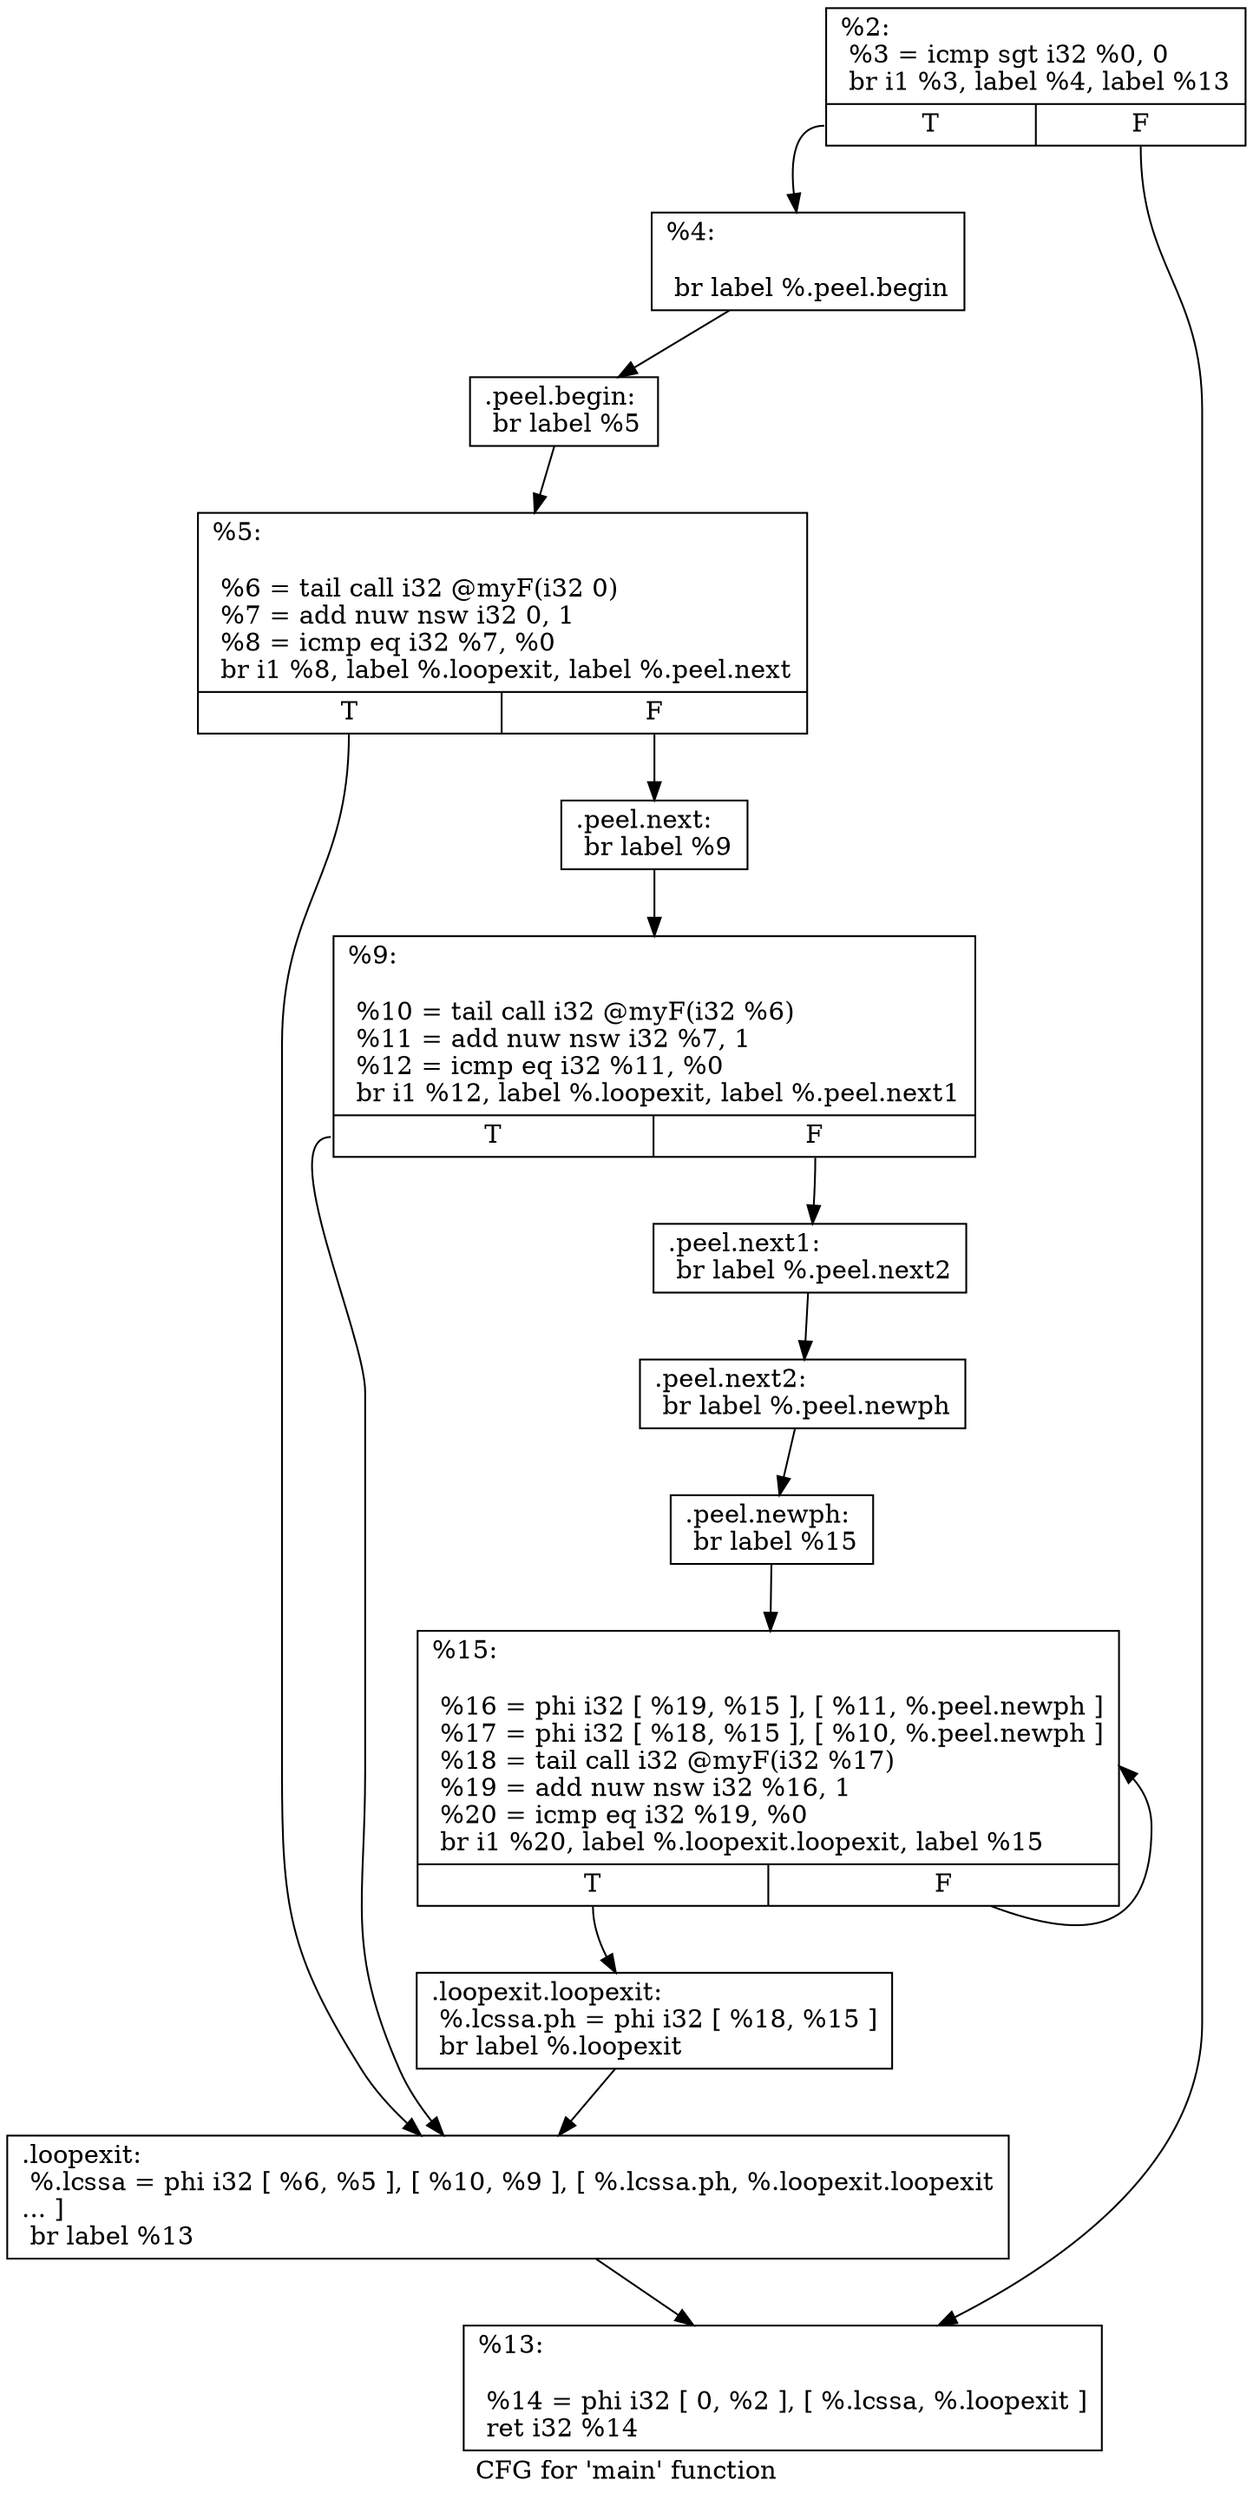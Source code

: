 digraph "CFG for 'main' function" {
	label="CFG for 'main' function";

	Node0x3cb46b0 [shape=record,label="{%2:\l  %3 = icmp sgt i32 %0, 0\l  br i1 %3, label %4, label %13\l|{<s0>T|<s1>F}}"];
	Node0x3cb46b0:s0 -> Node0x3cb47e0;
	Node0x3cb46b0:s1 -> Node0x3cb4830;
	Node0x3cb47e0 [shape=record,label="{%4:\l\l  br label %.peel.begin\l}"];
	Node0x3cb47e0 -> Node0x3cb49a0;
	Node0x3cb49a0 [shape=record,label="{.peel.begin:                                      \l  br label %5\l}"];
	Node0x3cb49a0 -> Node0x3cb1f50;
	Node0x3cb1f50 [shape=record,label="{%5:\l\l  %6 = tail call i32 @myF(i32 0)\l  %7 = add nuw nsw i32 0, 1\l  %8 = icmp eq i32 %7, %0\l  br i1 %8, label %.loopexit, label %.peel.next\l|{<s0>T|<s1>F}}"];
	Node0x3cb1f50:s0 -> Node0x3cb4950;
	Node0x3cb1f50:s1 -> Node0x3cb4e90;
	Node0x3cb4e90 [shape=record,label="{.peel.next:                                       \l  br label %9\l}"];
	Node0x3cb4e90 -> Node0x3cb4fe0;
	Node0x3cb4fe0 [shape=record,label="{%9:\l\l  %10 = tail call i32 @myF(i32 %6)\l  %11 = add nuw nsw i32 %7, 1\l  %12 = icmp eq i32 %11, %0\l  br i1 %12, label %.loopexit, label %.peel.next1\l|{<s0>T|<s1>F}}"];
	Node0x3cb4fe0:s0 -> Node0x3cb4950;
	Node0x3cb4fe0:s1 -> Node0x3cb5240;
	Node0x3cb5240 [shape=record,label="{.peel.next1:                                      \l  br label %.peel.next2\l}"];
	Node0x3cb5240 -> Node0x3cb53c0;
	Node0x3cb53c0 [shape=record,label="{.peel.next2:                                      \l  br label %.peel.newph\l}"];
	Node0x3cb53c0 -> Node0x3cb54a0;
	Node0x3cb54a0 [shape=record,label="{.peel.newph:                                      \l  br label %15\l}"];
	Node0x3cb54a0 -> Node0x3cb5580;
	Node0x3cb5630 [shape=record,label="{.loopexit.loopexit:                               \l  %.lcssa.ph = phi i32 [ %18, %15 ]\l  br label %.loopexit\l}"];
	Node0x3cb5630 -> Node0x3cb4950;
	Node0x3cb4950 [shape=record,label="{.loopexit:                                        \l  %.lcssa = phi i32 [ %6, %5 ], [ %10, %9 ], [ %.lcssa.ph, %.loopexit.loopexit\l... ]\l  br label %13\l}"];
	Node0x3cb4950 -> Node0x3cb4830;
	Node0x3cb4830 [shape=record,label="{%13:\l\l  %14 = phi i32 [ 0, %2 ], [ %.lcssa, %.loopexit ]\l  ret i32 %14\l}"];
	Node0x3cb5580 [shape=record,label="{%15:\l\l  %16 = phi i32 [ %19, %15 ], [ %11, %.peel.newph ]\l  %17 = phi i32 [ %18, %15 ], [ %10, %.peel.newph ]\l  %18 = tail call i32 @myF(i32 %17)\l  %19 = add nuw nsw i32 %16, 1\l  %20 = icmp eq i32 %19, %0\l  br i1 %20, label %.loopexit.loopexit, label %15\l|{<s0>T|<s1>F}}"];
	Node0x3cb5580:s0 -> Node0x3cb5630;
	Node0x3cb5580:s1 -> Node0x3cb5580;
}
